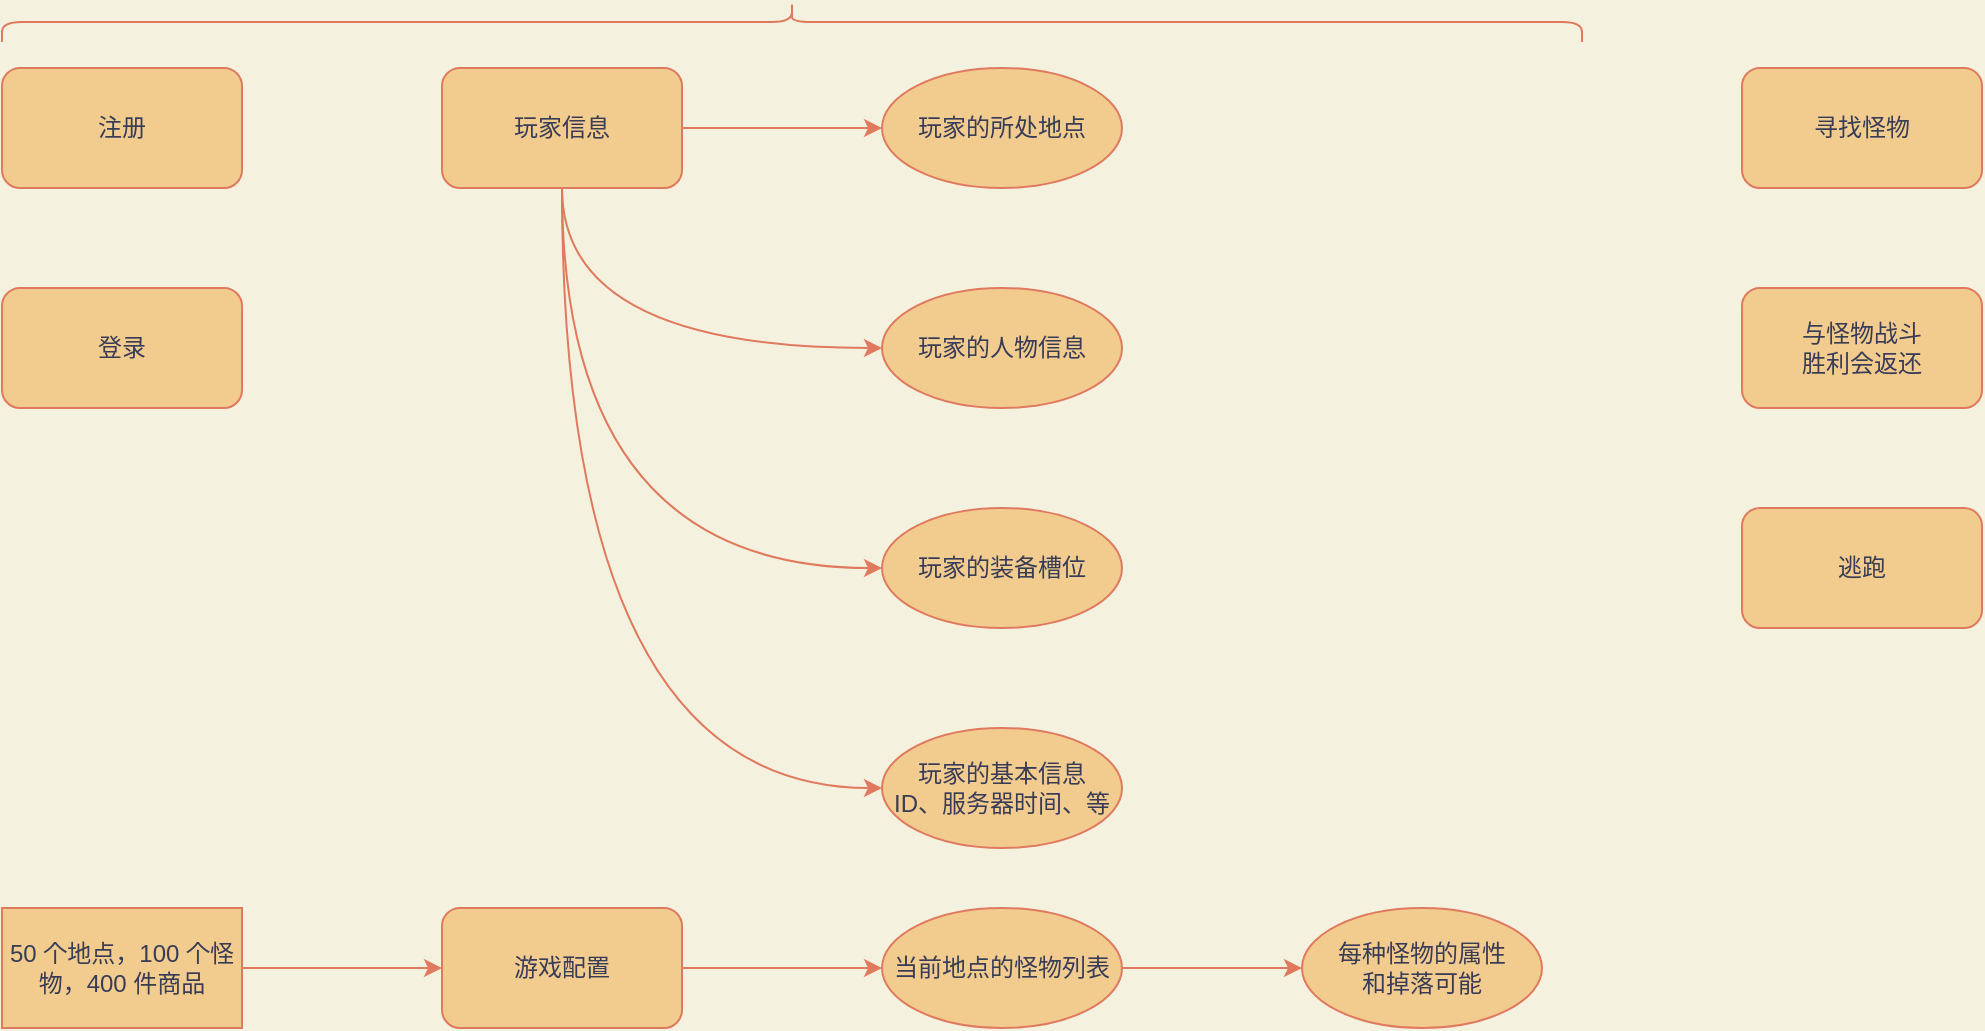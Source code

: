 <mxfile version="20.5.2" type="github">
  <diagram id="gApGclIdRGgm6L0GhFI3" name="第 1 页">
    <mxGraphModel dx="1422" dy="-65" grid="1" gridSize="10" guides="1" tooltips="1" connect="1" arrows="1" fold="1" page="1" pageScale="1" pageWidth="1169" pageHeight="827" background="#F4F1DE" math="0" shadow="0">
      <root>
        <mxCell id="0" />
        <mxCell id="1" parent="0" />
        <mxCell id="t5cG3bdQ71GEHRC8gfJG-1" value="注册" style="rounded=1;whiteSpace=wrap;html=1;fillColor=#F2CC8F;strokeColor=#E07A5F;fontColor=#393C56;" vertex="1" parent="1">
          <mxGeometry x="40" y="893" width="120" height="60" as="geometry" />
        </mxCell>
        <mxCell id="t5cG3bdQ71GEHRC8gfJG-2" value="登录" style="rounded=1;whiteSpace=wrap;html=1;fillColor=#F2CC8F;strokeColor=#E07A5F;fontColor=#393C56;" vertex="1" parent="1">
          <mxGeometry x="40" y="1003" width="120" height="60" as="geometry" />
        </mxCell>
        <mxCell id="t5cG3bdQ71GEHRC8gfJG-3" style="edgeStyle=orthogonalEdgeStyle;rounded=0;orthogonalLoop=1;jettySize=auto;html=1;strokeColor=#E07A5F;fontColor=#393C56;fillColor=#F2CC8F;curved=1;labelBackgroundColor=#F4F1DE;" edge="1" parent="1" source="t5cG3bdQ71GEHRC8gfJG-7" target="t5cG3bdQ71GEHRC8gfJG-8">
          <mxGeometry relative="1" as="geometry" />
        </mxCell>
        <mxCell id="t5cG3bdQ71GEHRC8gfJG-4" style="edgeStyle=orthogonalEdgeStyle;curved=1;rounded=0;orthogonalLoop=1;jettySize=auto;html=1;strokeColor=#E07A5F;fontColor=#393C56;fillColor=#F2CC8F;labelBackgroundColor=#F4F1DE;" edge="1" parent="1" source="t5cG3bdQ71GEHRC8gfJG-7" target="t5cG3bdQ71GEHRC8gfJG-9">
          <mxGeometry relative="1" as="geometry">
            <Array as="points">
              <mxPoint x="320" y="1033" />
            </Array>
          </mxGeometry>
        </mxCell>
        <mxCell id="t5cG3bdQ71GEHRC8gfJG-5" style="edgeStyle=orthogonalEdgeStyle;curved=1;rounded=0;orthogonalLoop=1;jettySize=auto;html=1;strokeColor=#E07A5F;fontColor=#393C56;fillColor=#F2CC8F;labelBackgroundColor=#F4F1DE;" edge="1" parent="1" source="t5cG3bdQ71GEHRC8gfJG-7" target="t5cG3bdQ71GEHRC8gfJG-10">
          <mxGeometry relative="1" as="geometry">
            <Array as="points">
              <mxPoint x="320" y="1143" />
            </Array>
          </mxGeometry>
        </mxCell>
        <mxCell id="t5cG3bdQ71GEHRC8gfJG-6" style="edgeStyle=orthogonalEdgeStyle;curved=1;rounded=0;orthogonalLoop=1;jettySize=auto;html=1;strokeColor=#E07A5F;fontColor=#393C56;fillColor=#F2CC8F;labelBackgroundColor=#F4F1DE;" edge="1" parent="1" source="t5cG3bdQ71GEHRC8gfJG-7" target="t5cG3bdQ71GEHRC8gfJG-11">
          <mxGeometry relative="1" as="geometry">
            <Array as="points">
              <mxPoint x="320" y="1253" />
            </Array>
          </mxGeometry>
        </mxCell>
        <mxCell id="t5cG3bdQ71GEHRC8gfJG-7" value="玩家信息" style="rounded=1;whiteSpace=wrap;html=1;fillColor=#F2CC8F;strokeColor=#E07A5F;fontColor=#393C56;" vertex="1" parent="1">
          <mxGeometry x="260" y="893" width="120" height="60" as="geometry" />
        </mxCell>
        <mxCell id="t5cG3bdQ71GEHRC8gfJG-8" value="玩家的所处地点" style="ellipse;whiteSpace=wrap;html=1;strokeColor=#E07A5F;fontColor=#393C56;fillColor=#F2CC8F;" vertex="1" parent="1">
          <mxGeometry x="480" y="893" width="120" height="60" as="geometry" />
        </mxCell>
        <mxCell id="t5cG3bdQ71GEHRC8gfJG-9" value="玩家的人物信息" style="ellipse;whiteSpace=wrap;html=1;strokeColor=#E07A5F;fontColor=#393C56;fillColor=#F2CC8F;" vertex="1" parent="1">
          <mxGeometry x="480" y="1003" width="120" height="60" as="geometry" />
        </mxCell>
        <mxCell id="t5cG3bdQ71GEHRC8gfJG-10" value="玩家的装备槽位" style="ellipse;whiteSpace=wrap;html=1;strokeColor=#E07A5F;fontColor=#393C56;fillColor=#F2CC8F;" vertex="1" parent="1">
          <mxGeometry x="480" y="1113" width="120" height="60" as="geometry" />
        </mxCell>
        <mxCell id="t5cG3bdQ71GEHRC8gfJG-11" value="玩家的基本信息&lt;br&gt;ID、服务器时间、等" style="ellipse;whiteSpace=wrap;html=1;strokeColor=#E07A5F;fontColor=#393C56;fillColor=#F2CC8F;" vertex="1" parent="1">
          <mxGeometry x="480" y="1223" width="120" height="60" as="geometry" />
        </mxCell>
        <mxCell id="t5cG3bdQ71GEHRC8gfJG-12" style="edgeStyle=orthogonalEdgeStyle;curved=1;rounded=0;orthogonalLoop=1;jettySize=auto;html=1;strokeColor=#E07A5F;fontColor=#393C56;fillColor=#F2CC8F;labelBackgroundColor=#F4F1DE;" edge="1" parent="1" source="t5cG3bdQ71GEHRC8gfJG-13" target="t5cG3bdQ71GEHRC8gfJG-17">
          <mxGeometry relative="1" as="geometry" />
        </mxCell>
        <mxCell id="t5cG3bdQ71GEHRC8gfJG-13" value="游戏配置" style="rounded=1;whiteSpace=wrap;html=1;fillColor=#F2CC8F;strokeColor=#E07A5F;fontColor=#393C56;" vertex="1" parent="1">
          <mxGeometry x="260" y="1313" width="120" height="60" as="geometry" />
        </mxCell>
        <mxCell id="t5cG3bdQ71GEHRC8gfJG-14" style="edgeStyle=orthogonalEdgeStyle;curved=1;rounded=0;orthogonalLoop=1;jettySize=auto;html=1;strokeColor=#E07A5F;fontColor=#393C56;fillColor=#F2CC8F;labelBackgroundColor=#F4F1DE;" edge="1" parent="1" source="t5cG3bdQ71GEHRC8gfJG-15" target="t5cG3bdQ71GEHRC8gfJG-13">
          <mxGeometry relative="1" as="geometry" />
        </mxCell>
        <mxCell id="t5cG3bdQ71GEHRC8gfJG-15" value="50&amp;nbsp;个地点，100&amp;nbsp;个怪物，400&amp;nbsp;件商品" style="whiteSpace=wrap;html=1;strokeColor=#E07A5F;fontColor=#393C56;fillColor=#F2CC8F;" vertex="1" parent="1">
          <mxGeometry x="40" y="1313" width="120" height="60" as="geometry" />
        </mxCell>
        <mxCell id="t5cG3bdQ71GEHRC8gfJG-16" style="edgeStyle=orthogonalEdgeStyle;curved=1;rounded=0;orthogonalLoop=1;jettySize=auto;html=1;strokeColor=#E07A5F;fontColor=#393C56;fillColor=#F2CC8F;labelBackgroundColor=#F4F1DE;" edge="1" parent="1" source="t5cG3bdQ71GEHRC8gfJG-17" target="t5cG3bdQ71GEHRC8gfJG-18">
          <mxGeometry relative="1" as="geometry" />
        </mxCell>
        <mxCell id="t5cG3bdQ71GEHRC8gfJG-17" value="当前地点的怪物列表" style="ellipse;whiteSpace=wrap;html=1;strokeColor=#E07A5F;fontColor=#393C56;fillColor=#F2CC8F;" vertex="1" parent="1">
          <mxGeometry x="480" y="1313" width="120" height="60" as="geometry" />
        </mxCell>
        <mxCell id="t5cG3bdQ71GEHRC8gfJG-18" value="每种怪物的属性&lt;br&gt;和掉落可能" style="ellipse;whiteSpace=wrap;html=1;strokeColor=#E07A5F;fontColor=#393C56;fillColor=#F2CC8F;" vertex="1" parent="1">
          <mxGeometry x="690" y="1313" width="120" height="60" as="geometry" />
        </mxCell>
        <mxCell id="t5cG3bdQ71GEHRC8gfJG-19" value="寻找怪物" style="rounded=1;whiteSpace=wrap;html=1;fillColor=#F2CC8F;strokeColor=#E07A5F;fontColor=#393C56;" vertex="1" parent="1">
          <mxGeometry x="910" y="893" width="120" height="60" as="geometry" />
        </mxCell>
        <mxCell id="t5cG3bdQ71GEHRC8gfJG-20" value="与怪物战斗&lt;br&gt;胜利会返还" style="rounded=1;whiteSpace=wrap;html=1;fillColor=#F2CC8F;strokeColor=#E07A5F;fontColor=#393C56;" vertex="1" parent="1">
          <mxGeometry x="910" y="1003" width="120" height="60" as="geometry" />
        </mxCell>
        <mxCell id="t5cG3bdQ71GEHRC8gfJG-21" value="逃跑" style="rounded=1;whiteSpace=wrap;html=1;fillColor=#F2CC8F;strokeColor=#E07A5F;fontColor=#393C56;" vertex="1" parent="1">
          <mxGeometry x="910" y="1113" width="120" height="60" as="geometry" />
        </mxCell>
        <mxCell id="t5cG3bdQ71GEHRC8gfJG-22" value="" style="shape=curlyBracket;whiteSpace=wrap;html=1;rounded=1;flipH=1;labelPosition=right;verticalLabelPosition=middle;align=left;verticalAlign=middle;strokeColor=#E07A5F;fontColor=#393C56;fillColor=#F2CC8F;direction=south;" vertex="1" parent="1">
          <mxGeometry x="40" y="860" width="790" height="20" as="geometry" />
        </mxCell>
      </root>
    </mxGraphModel>
  </diagram>
</mxfile>
